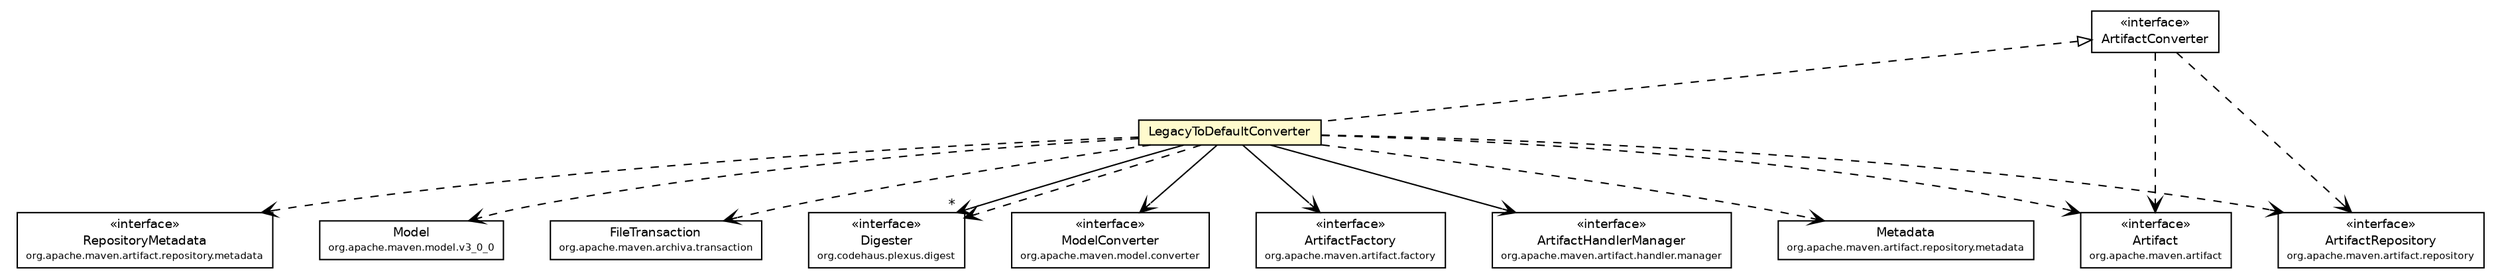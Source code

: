 #!/usr/local/bin/dot
#
# Class diagram 
# Generated by UmlGraph version 4.6 (http://www.spinellis.gr/sw/umlgraph)
#

digraph G {
	edge [fontname="Helvetica",fontsize=10,labelfontname="Helvetica",labelfontsize=10];
	node [fontname="Helvetica",fontsize=10,shape=plaintext];
	// org.apache.maven.archiva.transaction.FileTransaction
	c147587 [label=<<table border="0" cellborder="1" cellspacing="0" cellpadding="2" port="p" href="../../transaction/FileTransaction.html">
		<tr><td><table border="0" cellspacing="0" cellpadding="1">
			<tr><td> FileTransaction </td></tr>
			<tr><td><font point-size="7.0"> org.apache.maven.archiva.transaction </font></td></tr>
		</table></td></tr>
		</table>>, fontname="Helvetica", fontcolor="black", fontsize=9.0];
	// org.apache.maven.archiva.converter.artifact.LegacyToDefaultConverter
	c147592 [label=<<table border="0" cellborder="1" cellspacing="0" cellpadding="2" port="p" bgcolor="lemonChiffon" href="./LegacyToDefaultConverter.html">
		<tr><td><table border="0" cellspacing="0" cellpadding="1">
			<tr><td> LegacyToDefaultConverter </td></tr>
		</table></td></tr>
		</table>>, fontname="Helvetica", fontcolor="black", fontsize=9.0];
	// org.apache.maven.archiva.converter.artifact.ArtifactConverter
	c147593 [label=<<table border="0" cellborder="1" cellspacing="0" cellpadding="2" port="p" href="./ArtifactConverter.html">
		<tr><td><table border="0" cellspacing="0" cellpadding="1">
			<tr><td> &laquo;interface&raquo; </td></tr>
			<tr><td> ArtifactConverter </td></tr>
		</table></td></tr>
		</table>>, fontname="Helvetica", fontcolor="black", fontsize=9.0];
	//org.apache.maven.archiva.converter.artifact.LegacyToDefaultConverter implements org.apache.maven.archiva.converter.artifact.ArtifactConverter
	c147593:p -> c147592:p [dir=back,arrowtail=empty,style=dashed];
	// org.apache.maven.archiva.converter.artifact.LegacyToDefaultConverter NAVASSOC org.codehaus.plexus.digest.Digester
	c147592:p -> c147646:p [taillabel="", label="", headlabel="*", fontname="Helvetica", fontcolor="black", fontsize=10.0, color="black", arrowhead=open];
	// org.apache.maven.archiva.converter.artifact.LegacyToDefaultConverter NAVASSOC org.apache.maven.model.converter.ModelConverter
	c147592:p -> c147647:p [taillabel="", label="", headlabel="", fontname="Helvetica", fontcolor="black", fontsize=10.0, color="black", arrowhead=open];
	// org.apache.maven.archiva.converter.artifact.LegacyToDefaultConverter NAVASSOC org.apache.maven.artifact.factory.ArtifactFactory
	c147592:p -> c147648:p [taillabel="", label="", headlabel="", fontname="Helvetica", fontcolor="black", fontsize=10.0, color="black", arrowhead=open];
	// org.apache.maven.archiva.converter.artifact.LegacyToDefaultConverter NAVASSOC org.apache.maven.artifact.handler.manager.ArtifactHandlerManager
	c147592:p -> c147649:p [taillabel="", label="", headlabel="", fontname="Helvetica", fontcolor="black", fontsize=10.0, color="black", arrowhead=open];
	// org.apache.maven.archiva.converter.artifact.LegacyToDefaultConverter DEPEND org.apache.maven.artifact.repository.metadata.Metadata
	c147592:p -> c147650:p [taillabel="", label="", headlabel="", fontname="Helvetica", fontcolor="black", fontsize=10.0, color="black", arrowhead=open, style=dashed];
	// org.apache.maven.archiva.converter.artifact.LegacyToDefaultConverter DEPEND org.apache.maven.archiva.transaction.FileTransaction
	c147592:p -> c147587:p [taillabel="", label="", headlabel="", fontname="Helvetica", fontcolor="black", fontsize=10.0, color="black", arrowhead=open, style=dashed];
	// org.apache.maven.archiva.converter.artifact.LegacyToDefaultConverter DEPEND org.apache.maven.artifact.repository.metadata.RepositoryMetadata
	c147592:p -> c147651:p [taillabel="", label="", headlabel="", fontname="Helvetica", fontcolor="black", fontsize=10.0, color="black", arrowhead=open, style=dashed];
	// org.apache.maven.archiva.converter.artifact.LegacyToDefaultConverter DEPEND org.apache.maven.model.v3_0_0.Model
	c147592:p -> c147652:p [taillabel="", label="", headlabel="", fontname="Helvetica", fontcolor="black", fontsize=10.0, color="black", arrowhead=open, style=dashed];
	// org.apache.maven.archiva.converter.artifact.LegacyToDefaultConverter DEPEND org.codehaus.plexus.digest.Digester
	c147592:p -> c147646:p [taillabel="", label="", headlabel="", fontname="Helvetica", fontcolor="black", fontsize=10.0, color="black", arrowhead=open, style=dashed];
	// org.apache.maven.archiva.converter.artifact.LegacyToDefaultConverter DEPEND org.apache.maven.artifact.Artifact
	c147592:p -> c147653:p [taillabel="", label="", headlabel="", fontname="Helvetica", fontcolor="black", fontsize=10.0, color="black", arrowhead=open, style=dashed];
	// org.apache.maven.archiva.converter.artifact.LegacyToDefaultConverter DEPEND org.apache.maven.artifact.repository.ArtifactRepository
	c147592:p -> c147654:p [taillabel="", label="", headlabel="", fontname="Helvetica", fontcolor="black", fontsize=10.0, color="black", arrowhead=open, style=dashed];
	// org.apache.maven.archiva.converter.artifact.ArtifactConverter DEPEND org.apache.maven.artifact.Artifact
	c147593:p -> c147653:p [taillabel="", label="", headlabel="", fontname="Helvetica", fontcolor="black", fontsize=10.0, color="black", arrowhead=open, style=dashed];
	// org.apache.maven.archiva.converter.artifact.ArtifactConverter DEPEND org.apache.maven.artifact.repository.ArtifactRepository
	c147593:p -> c147654:p [taillabel="", label="", headlabel="", fontname="Helvetica", fontcolor="black", fontsize=10.0, color="black", arrowhead=open, style=dashed];
	// org.apache.maven.artifact.Artifact
	c147653 [label=<<table border="0" cellborder="1" cellspacing="0" cellpadding="2" port="p" href="http://java.sun.com/j2se/1.4.2/docs/api/org/apache/maven/artifact/Artifact.html">
		<tr><td><table border="0" cellspacing="0" cellpadding="1">
			<tr><td> &laquo;interface&raquo; </td></tr>
			<tr><td> Artifact </td></tr>
			<tr><td><font point-size="7.0"> org.apache.maven.artifact </font></td></tr>
		</table></td></tr>
		</table>>, fontname="Helvetica", fontcolor="black", fontsize=9.0];
	// org.apache.maven.artifact.factory.ArtifactFactory
	c147648 [label=<<table border="0" cellborder="1" cellspacing="0" cellpadding="2" port="p" href="http://java.sun.com/j2se/1.4.2/docs/api/org/apache/maven/artifact/factory/ArtifactFactory.html">
		<tr><td><table border="0" cellspacing="0" cellpadding="1">
			<tr><td> &laquo;interface&raquo; </td></tr>
			<tr><td> ArtifactFactory </td></tr>
			<tr><td><font point-size="7.0"> org.apache.maven.artifact.factory </font></td></tr>
		</table></td></tr>
		</table>>, fontname="Helvetica", fontcolor="black", fontsize=9.0];
	// org.apache.maven.artifact.repository.metadata.RepositoryMetadata
	c147651 [label=<<table border="0" cellborder="1" cellspacing="0" cellpadding="2" port="p" href="http://java.sun.com/j2se/1.4.2/docs/api/org/apache/maven/artifact/repository/metadata/RepositoryMetadata.html">
		<tr><td><table border="0" cellspacing="0" cellpadding="1">
			<tr><td> &laquo;interface&raquo; </td></tr>
			<tr><td> RepositoryMetadata </td></tr>
			<tr><td><font point-size="7.0"> org.apache.maven.artifact.repository.metadata </font></td></tr>
		</table></td></tr>
		</table>>, fontname="Helvetica", fontcolor="black", fontsize=9.0];
	// org.apache.maven.model.v3_0_0.Model
	c147652 [label=<<table border="0" cellborder="1" cellspacing="0" cellpadding="2" port="p" href="http://java.sun.com/j2se/1.4.2/docs/api/org/apache/maven/model/v3_0_0/Model.html">
		<tr><td><table border="0" cellspacing="0" cellpadding="1">
			<tr><td> Model </td></tr>
			<tr><td><font point-size="7.0"> org.apache.maven.model.v3_0_0 </font></td></tr>
		</table></td></tr>
		</table>>, fontname="Helvetica", fontcolor="black", fontsize=9.0];
	// org.apache.maven.artifact.repository.metadata.Metadata
	c147650 [label=<<table border="0" cellborder="1" cellspacing="0" cellpadding="2" port="p" href="http://java.sun.com/j2se/1.4.2/docs/api/org/apache/maven/artifact/repository/metadata/Metadata.html">
		<tr><td><table border="0" cellspacing="0" cellpadding="1">
			<tr><td> Metadata </td></tr>
			<tr><td><font point-size="7.0"> org.apache.maven.artifact.repository.metadata </font></td></tr>
		</table></td></tr>
		</table>>, fontname="Helvetica", fontcolor="black", fontsize=9.0];
	// org.codehaus.plexus.digest.Digester
	c147646 [label=<<table border="0" cellborder="1" cellspacing="0" cellpadding="2" port="p" href="http://java.sun.com/j2se/1.4.2/docs/api/org/codehaus/plexus/digest/Digester.html">
		<tr><td><table border="0" cellspacing="0" cellpadding="1">
			<tr><td> &laquo;interface&raquo; </td></tr>
			<tr><td> Digester </td></tr>
			<tr><td><font point-size="7.0"> org.codehaus.plexus.digest </font></td></tr>
		</table></td></tr>
		</table>>, fontname="Helvetica", fontcolor="black", fontsize=9.0];
	// org.apache.maven.model.converter.ModelConverter
	c147647 [label=<<table border="0" cellborder="1" cellspacing="0" cellpadding="2" port="p" href="http://java.sun.com/j2se/1.4.2/docs/api/org/apache/maven/model/converter/ModelConverter.html">
		<tr><td><table border="0" cellspacing="0" cellpadding="1">
			<tr><td> &laquo;interface&raquo; </td></tr>
			<tr><td> ModelConverter </td></tr>
			<tr><td><font point-size="7.0"> org.apache.maven.model.converter </font></td></tr>
		</table></td></tr>
		</table>>, fontname="Helvetica", fontcolor="black", fontsize=9.0];
	// org.apache.maven.artifact.handler.manager.ArtifactHandlerManager
	c147649 [label=<<table border="0" cellborder="1" cellspacing="0" cellpadding="2" port="p" href="http://java.sun.com/j2se/1.4.2/docs/api/org/apache/maven/artifact/handler/manager/ArtifactHandlerManager.html">
		<tr><td><table border="0" cellspacing="0" cellpadding="1">
			<tr><td> &laquo;interface&raquo; </td></tr>
			<tr><td> ArtifactHandlerManager </td></tr>
			<tr><td><font point-size="7.0"> org.apache.maven.artifact.handler.manager </font></td></tr>
		</table></td></tr>
		</table>>, fontname="Helvetica", fontcolor="black", fontsize=9.0];
	// org.apache.maven.artifact.repository.ArtifactRepository
	c147654 [label=<<table border="0" cellborder="1" cellspacing="0" cellpadding="2" port="p" href="http://java.sun.com/j2se/1.4.2/docs/api/org/apache/maven/artifact/repository/ArtifactRepository.html">
		<tr><td><table border="0" cellspacing="0" cellpadding="1">
			<tr><td> &laquo;interface&raquo; </td></tr>
			<tr><td> ArtifactRepository </td></tr>
			<tr><td><font point-size="7.0"> org.apache.maven.artifact.repository </font></td></tr>
		</table></td></tr>
		</table>>, fontname="Helvetica", fontcolor="black", fontsize=9.0];
}

